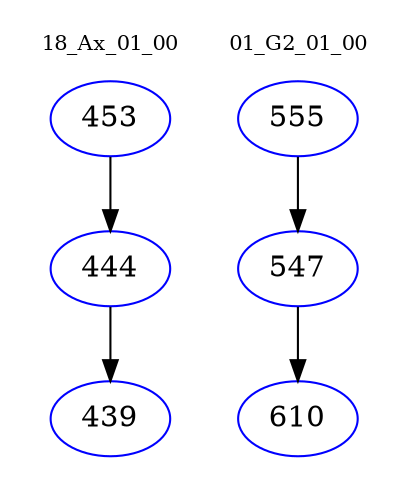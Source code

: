 digraph{
subgraph cluster_0 {
color = white
label = "18_Ax_01_00";
fontsize=10;
T0_453 [label="453", color="blue"]
T0_453 -> T0_444 [color="black"]
T0_444 [label="444", color="blue"]
T0_444 -> T0_439 [color="black"]
T0_439 [label="439", color="blue"]
}
subgraph cluster_1 {
color = white
label = "01_G2_01_00";
fontsize=10;
T1_555 [label="555", color="blue"]
T1_555 -> T1_547 [color="black"]
T1_547 [label="547", color="blue"]
T1_547 -> T1_610 [color="black"]
T1_610 [label="610", color="blue"]
}
}

